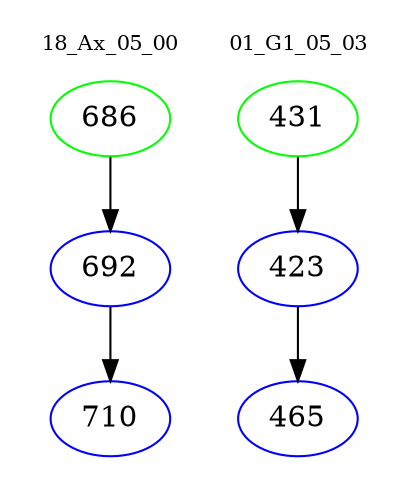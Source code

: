 digraph{
subgraph cluster_0 {
color = white
label = "18_Ax_05_00";
fontsize=10;
T0_686 [label="686", color="green"]
T0_686 -> T0_692 [color="black"]
T0_692 [label="692", color="blue"]
T0_692 -> T0_710 [color="black"]
T0_710 [label="710", color="blue"]
}
subgraph cluster_1 {
color = white
label = "01_G1_05_03";
fontsize=10;
T1_431 [label="431", color="green"]
T1_431 -> T1_423 [color="black"]
T1_423 [label="423", color="blue"]
T1_423 -> T1_465 [color="black"]
T1_465 [label="465", color="blue"]
}
}
